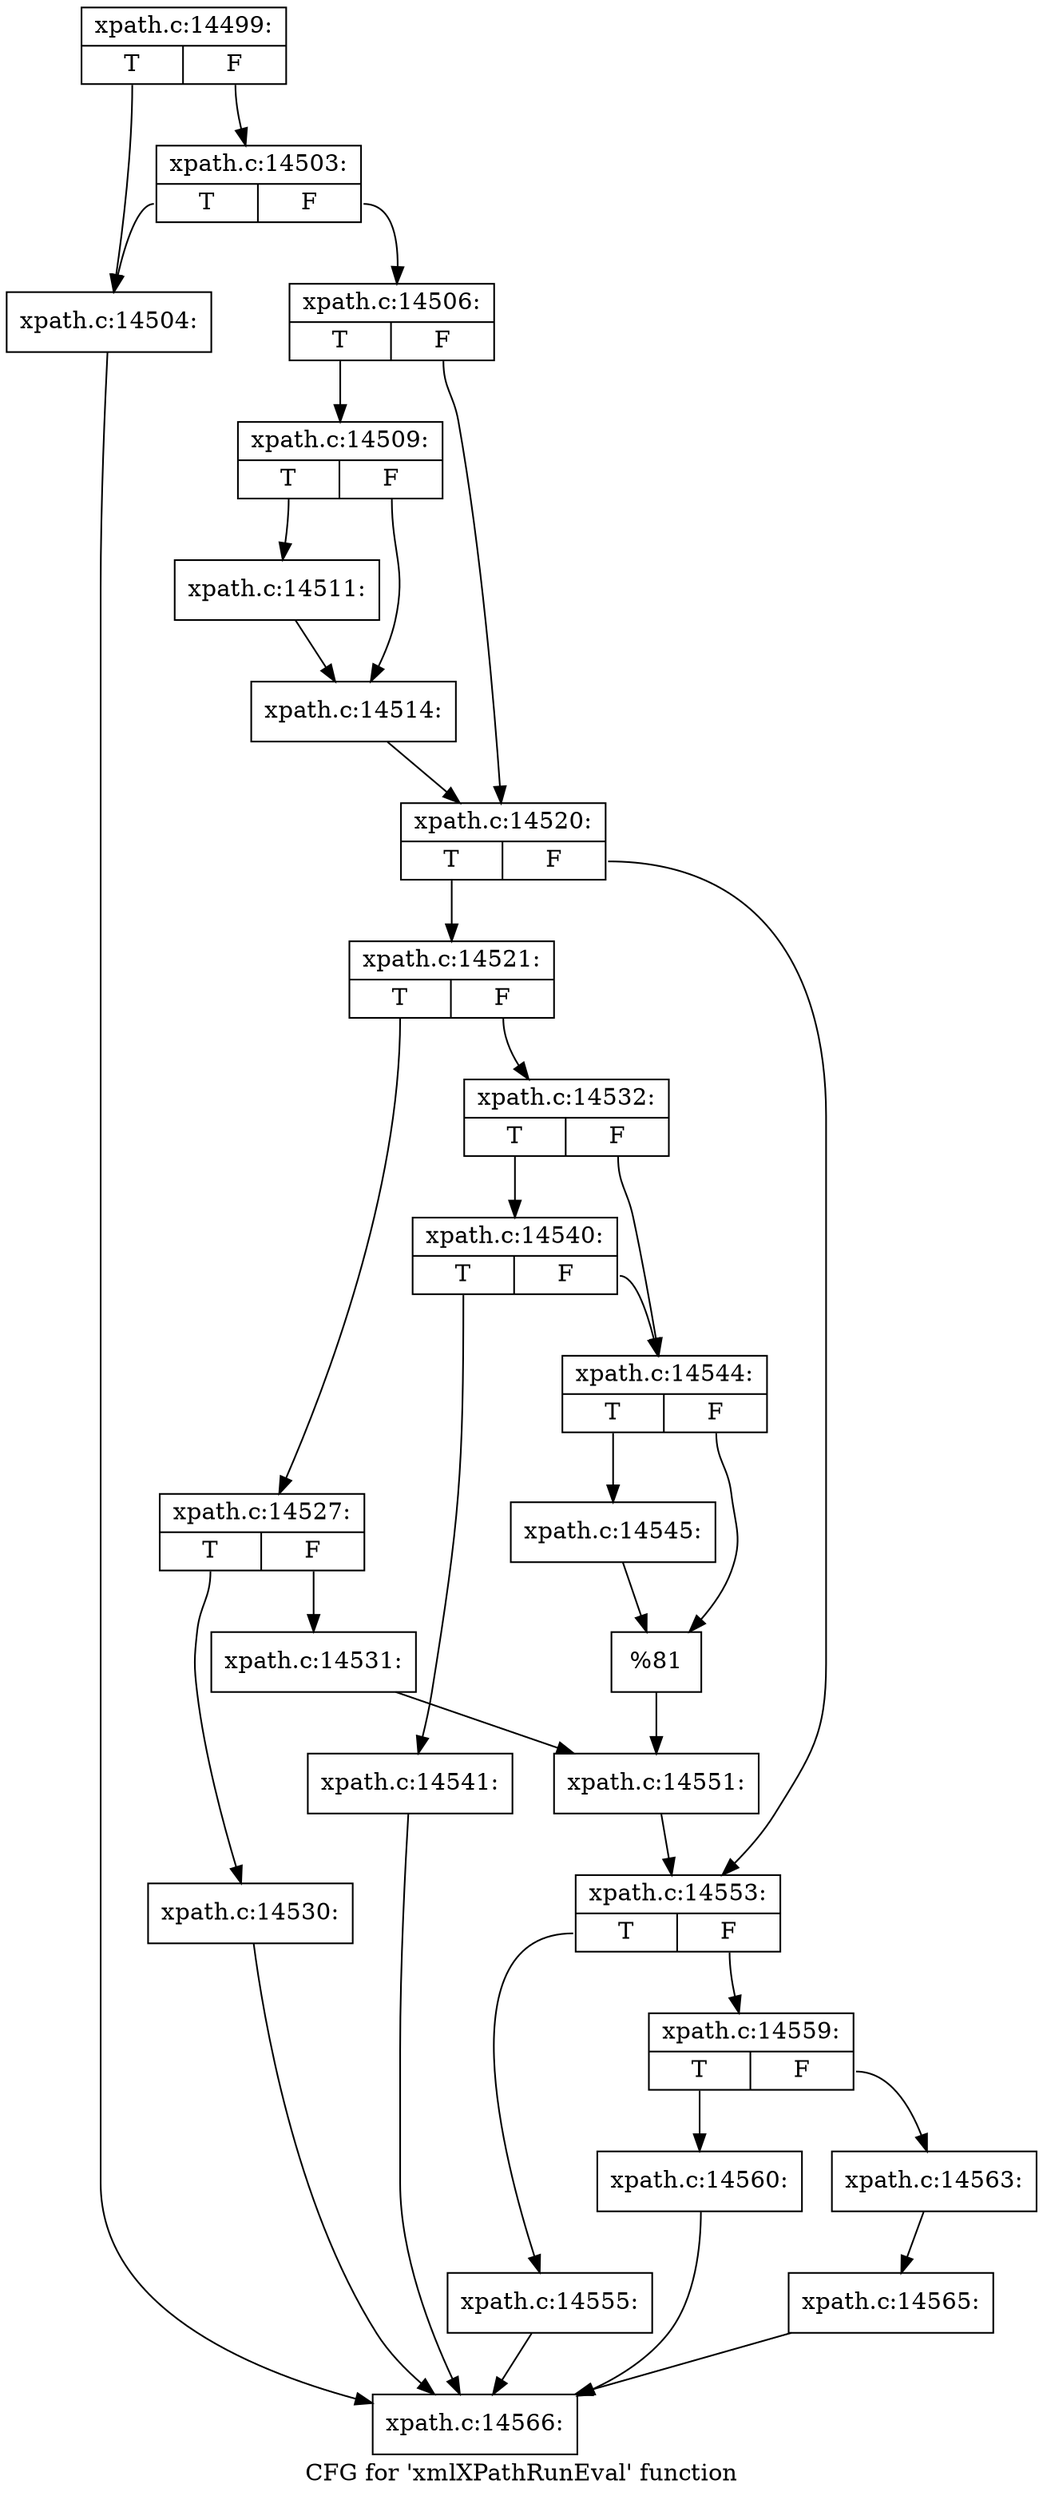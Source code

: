 digraph "CFG for 'xmlXPathRunEval' function" {
	label="CFG for 'xmlXPathRunEval' function";

	Node0x4b70bc0 [shape=record,label="{xpath.c:14499:|{<s0>T|<s1>F}}"];
	Node0x4b70bc0:s0 -> Node0x4b74d00;
	Node0x4b70bc0:s1 -> Node0x4b74da0;
	Node0x4b74da0 [shape=record,label="{xpath.c:14503:|{<s0>T|<s1>F}}"];
	Node0x4b74da0:s0 -> Node0x4b74d00;
	Node0x4b74da0:s1 -> Node0x4b74d50;
	Node0x4b74d00 [shape=record,label="{xpath.c:14504:}"];
	Node0x4b74d00 -> Node0x4b74330;
	Node0x4b74d50 [shape=record,label="{xpath.c:14506:|{<s0>T|<s1>F}}"];
	Node0x4b74d50:s0 -> Node0x4b755f0;
	Node0x4b74d50:s1 -> Node0x4b75640;
	Node0x4b755f0 [shape=record,label="{xpath.c:14509:|{<s0>T|<s1>F}}"];
	Node0x4b755f0:s0 -> Node0x4b75f20;
	Node0x4b755f0:s1 -> Node0x4b75f70;
	Node0x4b75f20 [shape=record,label="{xpath.c:14511:}"];
	Node0x4b75f20 -> Node0x4b75f70;
	Node0x4b75f70 [shape=record,label="{xpath.c:14514:}"];
	Node0x4b75f70 -> Node0x4b75640;
	Node0x4b75640 [shape=record,label="{xpath.c:14520:|{<s0>T|<s1>F}}"];
	Node0x4b75640:s0 -> Node0x4b76c90;
	Node0x4b75640:s1 -> Node0x4b76eb0;
	Node0x4b76c90 [shape=record,label="{xpath.c:14521:|{<s0>T|<s1>F}}"];
	Node0x4b76c90:s0 -> Node0x4f9f120;
	Node0x4b76c90:s1 -> Node0x4f9f1c0;
	Node0x4f9f120 [shape=record,label="{xpath.c:14527:|{<s0>T|<s1>F}}"];
	Node0x4f9f120:s0 -> Node0x4f9fb80;
	Node0x4f9f120:s1 -> Node0x4f9ffe0;
	Node0x4f9fb80 [shape=record,label="{xpath.c:14530:}"];
	Node0x4f9fb80 -> Node0x4b74330;
	Node0x4f9ffe0 [shape=record,label="{xpath.c:14531:}"];
	Node0x4f9ffe0 -> Node0x4f9f170;
	Node0x4f9f1c0 [shape=record,label="{xpath.c:14532:|{<s0>T|<s1>F}}"];
	Node0x4f9f1c0:s0 -> Node0x4fa0f10;
	Node0x4f9f1c0:s1 -> Node0x4fa0ec0;
	Node0x4fa0f10 [shape=record,label="{xpath.c:14540:|{<s0>T|<s1>F}}"];
	Node0x4fa0f10:s0 -> Node0x4fa0e70;
	Node0x4fa0f10:s1 -> Node0x4fa0ec0;
	Node0x4fa0e70 [shape=record,label="{xpath.c:14541:}"];
	Node0x4fa0e70 -> Node0x4b74330;
	Node0x4fa0ec0 [shape=record,label="{xpath.c:14544:|{<s0>T|<s1>F}}"];
	Node0x4fa0ec0:s0 -> Node0x4fa1870;
	Node0x4fa0ec0:s1 -> Node0x4fa18c0;
	Node0x4fa1870 [shape=record,label="{xpath.c:14545:}"];
	Node0x4fa1870 -> Node0x4fa18c0;
	Node0x4fa18c0 [shape=record,label="{%81}"];
	Node0x4fa18c0 -> Node0x4f9f170;
	Node0x4f9f170 [shape=record,label="{xpath.c:14551:}"];
	Node0x4f9f170 -> Node0x4b76eb0;
	Node0x4b76eb0 [shape=record,label="{xpath.c:14553:|{<s0>T|<s1>F}}"];
	Node0x4b76eb0:s0 -> Node0x4fa2370;
	Node0x4b76eb0:s1 -> Node0x4fa23c0;
	Node0x4fa2370 [shape=record,label="{xpath.c:14555:}"];
	Node0x4fa2370 -> Node0x4b74330;
	Node0x4fa23c0 [shape=record,label="{xpath.c:14559:|{<s0>T|<s1>F}}"];
	Node0x4fa23c0:s0 -> Node0x4fa2e50;
	Node0x4fa23c0:s1 -> Node0x4fa2ef0;
	Node0x4fa2e50 [shape=record,label="{xpath.c:14560:}"];
	Node0x4fa2e50 -> Node0x4b74330;
	Node0x4fa2ef0 [shape=record,label="{xpath.c:14563:}"];
	Node0x4fa2ef0 -> Node0x4fa2ea0;
	Node0x4fa2ea0 [shape=record,label="{xpath.c:14565:}"];
	Node0x4fa2ea0 -> Node0x4b74330;
	Node0x4b74330 [shape=record,label="{xpath.c:14566:}"];
}
